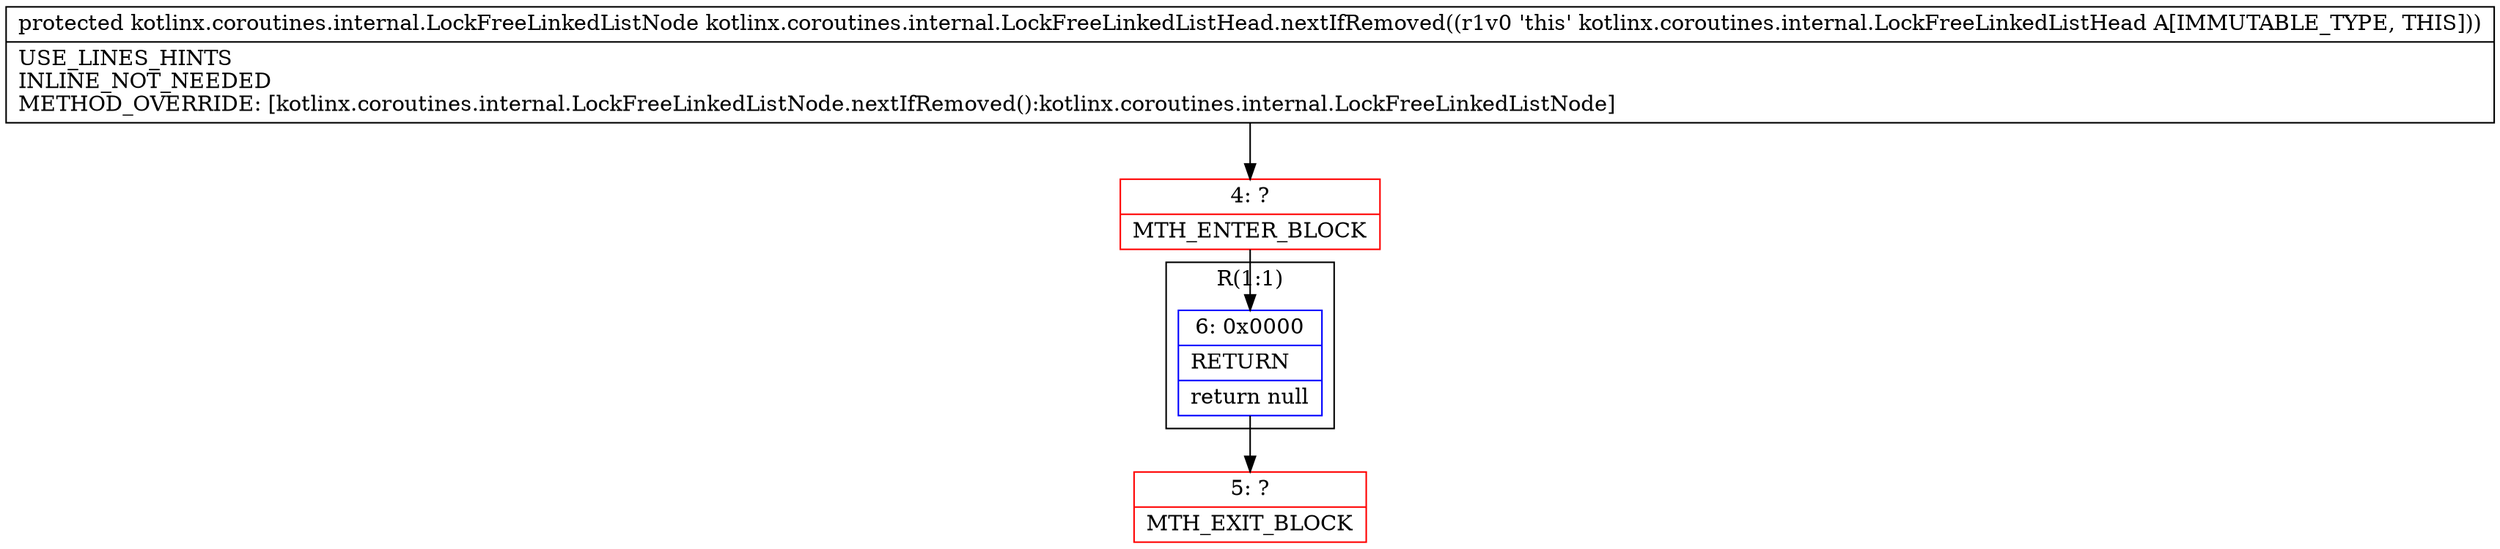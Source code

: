 digraph "CFG forkotlinx.coroutines.internal.LockFreeLinkedListHead.nextIfRemoved()Lkotlinx\/coroutines\/internal\/LockFreeLinkedListNode;" {
subgraph cluster_Region_1334185644 {
label = "R(1:1)";
node [shape=record,color=blue];
Node_6 [shape=record,label="{6\:\ 0x0000|RETURN\l|return null\l}"];
}
Node_4 [shape=record,color=red,label="{4\:\ ?|MTH_ENTER_BLOCK\l}"];
Node_5 [shape=record,color=red,label="{5\:\ ?|MTH_EXIT_BLOCK\l}"];
MethodNode[shape=record,label="{protected kotlinx.coroutines.internal.LockFreeLinkedListNode kotlinx.coroutines.internal.LockFreeLinkedListHead.nextIfRemoved((r1v0 'this' kotlinx.coroutines.internal.LockFreeLinkedListHead A[IMMUTABLE_TYPE, THIS]))  | USE_LINES_HINTS\lINLINE_NOT_NEEDED\lMETHOD_OVERRIDE: [kotlinx.coroutines.internal.LockFreeLinkedListNode.nextIfRemoved():kotlinx.coroutines.internal.LockFreeLinkedListNode]\l}"];
MethodNode -> Node_4;Node_6 -> Node_5;
Node_4 -> Node_6;
}

